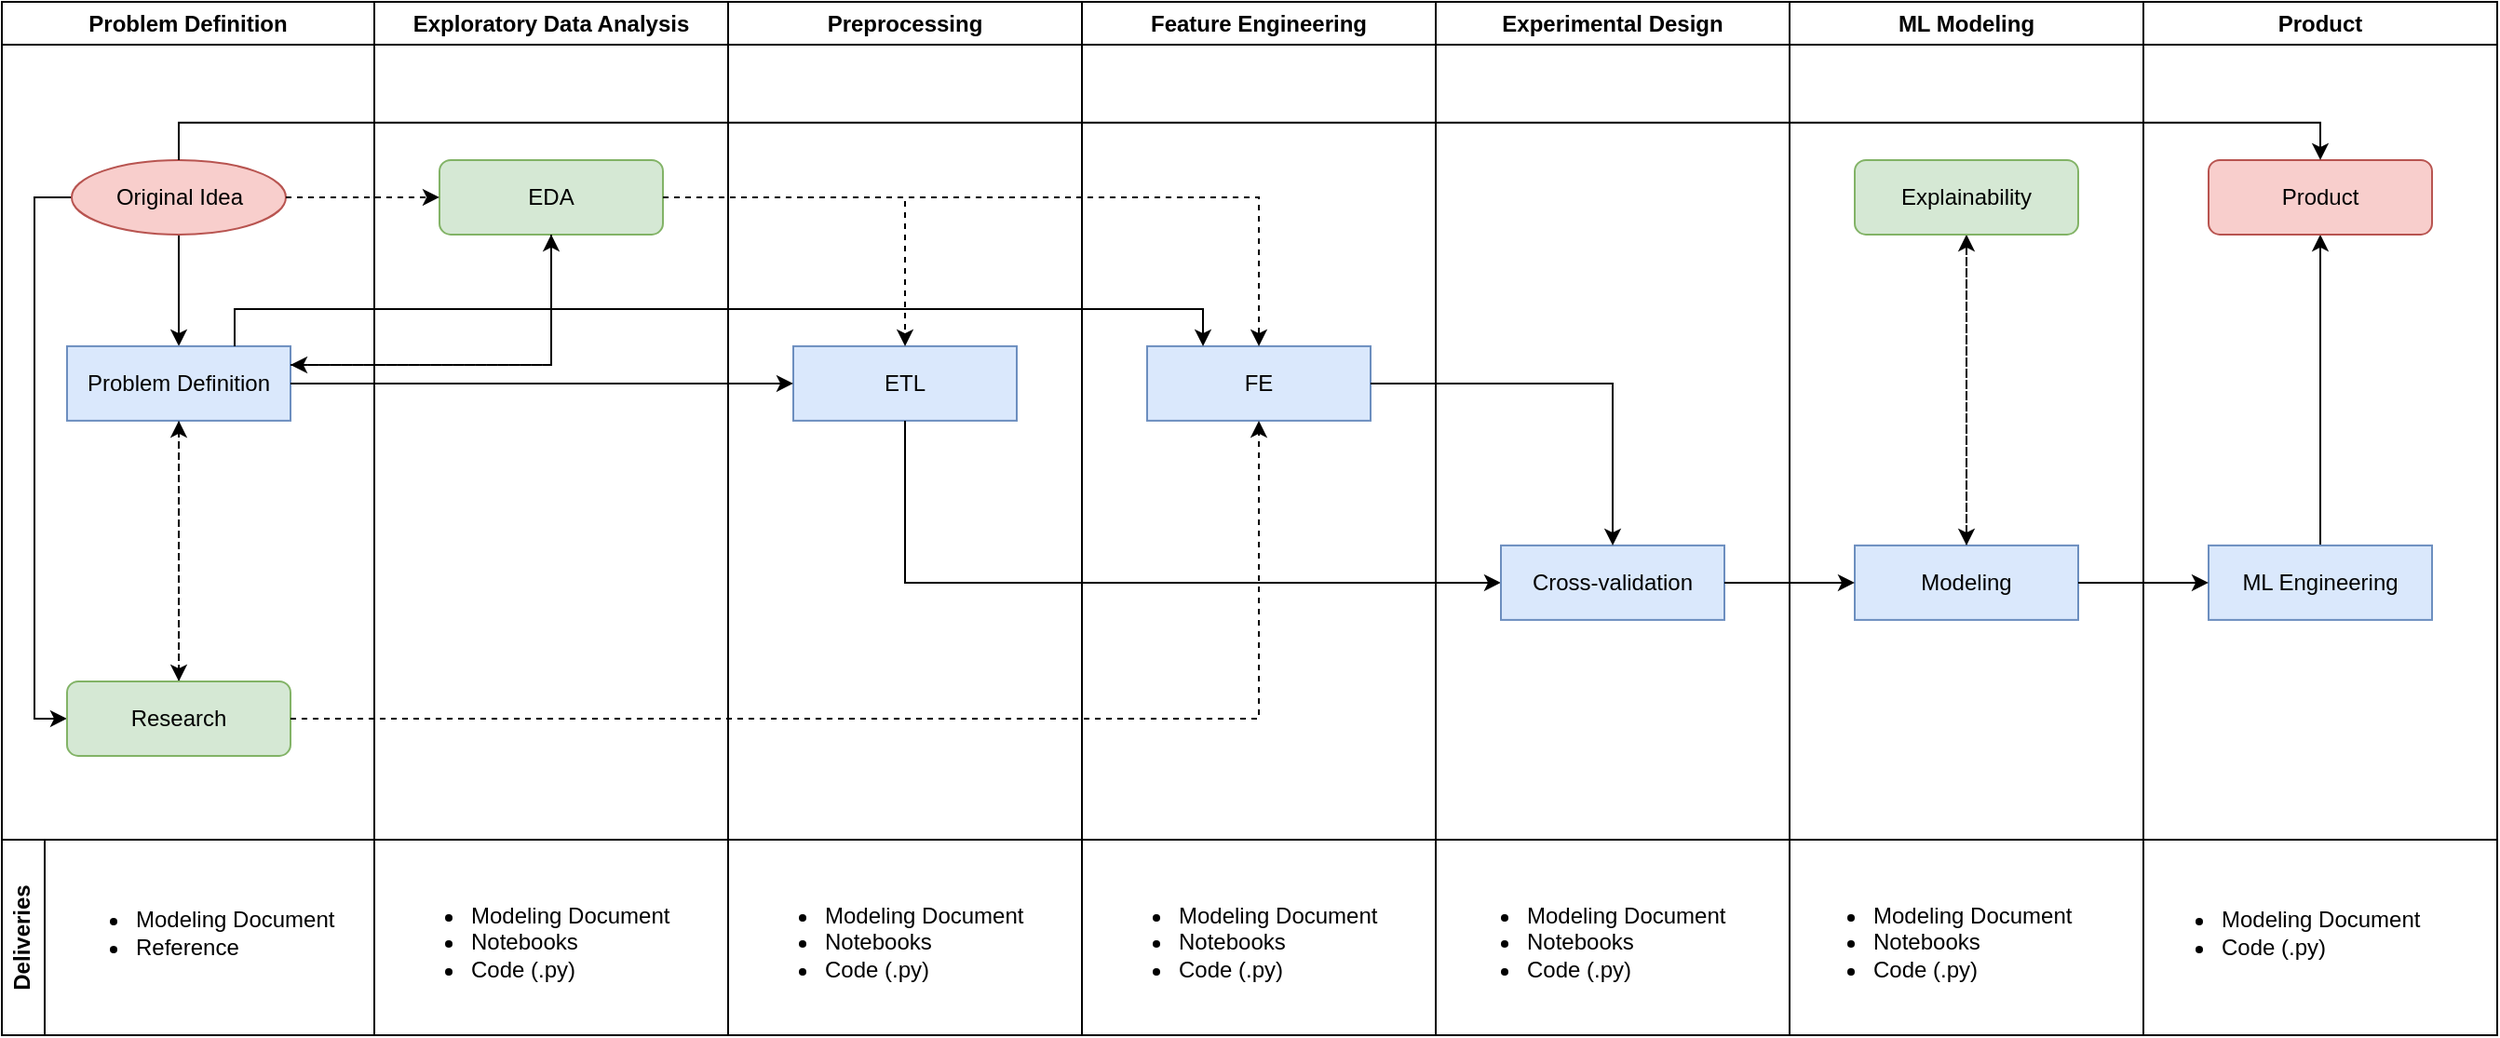 <mxfile version="21.6.8" type="device" pages="2">
  <diagram name="Page-1" id="CB_8UwVoK0R4gD6ZVuGO">
    <mxGraphModel dx="783" dy="674" grid="1" gridSize="10" guides="1" tooltips="1" connect="1" arrows="1" fold="1" page="1" pageScale="1" pageWidth="1100" pageHeight="850" math="0" shadow="0">
      <root>
        <mxCell id="0" />
        <mxCell id="1" parent="0" />
        <mxCell id="iFSqChOUb7Xngt0-Zzwx-1" value="Problem Definition" style="swimlane;whiteSpace=wrap;html=1;" parent="1" vertex="1">
          <mxGeometry x="300" y="115" width="200" height="555" as="geometry" />
        </mxCell>
        <mxCell id="iFSqChOUb7Xngt0-Zzwx-4" style="edgeStyle=orthogonalEdgeStyle;rounded=0;orthogonalLoop=1;jettySize=auto;html=1;exitX=0.5;exitY=1;exitDx=0;exitDy=0;entryX=0.5;entryY=0;entryDx=0;entryDy=0;" parent="iFSqChOUb7Xngt0-Zzwx-1" source="iFSqChOUb7Xngt0-Zzwx-2" target="iFSqChOUb7Xngt0-Zzwx-3" edge="1">
          <mxGeometry relative="1" as="geometry" />
        </mxCell>
        <mxCell id="iFSqChOUb7Xngt0-Zzwx-53" style="edgeStyle=orthogonalEdgeStyle;rounded=0;orthogonalLoop=1;jettySize=auto;html=1;exitX=0;exitY=0.5;exitDx=0;exitDy=0;entryX=0;entryY=0.5;entryDx=0;entryDy=0;" parent="iFSqChOUb7Xngt0-Zzwx-1" source="iFSqChOUb7Xngt0-Zzwx-2" target="iFSqChOUb7Xngt0-Zzwx-11" edge="1">
          <mxGeometry relative="1" as="geometry" />
        </mxCell>
        <mxCell id="iFSqChOUb7Xngt0-Zzwx-2" value="Original Idea" style="ellipse;whiteSpace=wrap;html=1;fillColor=#f8cecc;strokeColor=#b85450;" parent="iFSqChOUb7Xngt0-Zzwx-1" vertex="1">
          <mxGeometry x="37.5" y="84.95" width="115" height="40" as="geometry" />
        </mxCell>
        <mxCell id="iFSqChOUb7Xngt0-Zzwx-12" style="edgeStyle=orthogonalEdgeStyle;rounded=0;orthogonalLoop=1;jettySize=auto;html=1;entryX=0.5;entryY=0;entryDx=0;entryDy=0;strokeColor=none;dashed=1;" parent="iFSqChOUb7Xngt0-Zzwx-1" source="iFSqChOUb7Xngt0-Zzwx-3" target="iFSqChOUb7Xngt0-Zzwx-11" edge="1">
          <mxGeometry relative="1" as="geometry" />
        </mxCell>
        <mxCell id="iFSqChOUb7Xngt0-Zzwx-37" style="edgeStyle=orthogonalEdgeStyle;rounded=0;orthogonalLoop=1;jettySize=auto;html=1;exitX=0.5;exitY=1;exitDx=0;exitDy=0;entryX=0.5;entryY=0;entryDx=0;entryDy=0;dashed=1;" parent="iFSqChOUb7Xngt0-Zzwx-1" source="iFSqChOUb7Xngt0-Zzwx-3" target="iFSqChOUb7Xngt0-Zzwx-11" edge="1">
          <mxGeometry relative="1" as="geometry" />
        </mxCell>
        <mxCell id="iFSqChOUb7Xngt0-Zzwx-3" value="Problem Definition" style="rounded=0;whiteSpace=wrap;html=1;fillColor=#dae8fc;strokeColor=#6c8ebf;" parent="iFSqChOUb7Xngt0-Zzwx-1" vertex="1">
          <mxGeometry x="35" y="184.95" width="120" height="40" as="geometry" />
        </mxCell>
        <mxCell id="iFSqChOUb7Xngt0-Zzwx-38" style="edgeStyle=orthogonalEdgeStyle;rounded=0;orthogonalLoop=1;jettySize=auto;html=1;exitX=0.5;exitY=0;exitDx=0;exitDy=0;entryX=0.5;entryY=1;entryDx=0;entryDy=0;dashed=1;" parent="iFSqChOUb7Xngt0-Zzwx-1" source="iFSqChOUb7Xngt0-Zzwx-11" target="iFSqChOUb7Xngt0-Zzwx-3" edge="1">
          <mxGeometry relative="1" as="geometry" />
        </mxCell>
        <mxCell id="iFSqChOUb7Xngt0-Zzwx-11" value="Research" style="rounded=1;whiteSpace=wrap;html=1;fillColor=#d5e8d4;strokeColor=#82b366;" parent="iFSqChOUb7Xngt0-Zzwx-1" vertex="1">
          <mxGeometry x="35" y="364.95" width="120" height="40" as="geometry" />
        </mxCell>
        <mxCell id="iFSqChOUb7Xngt0-Zzwx-62" value="Deliveries" style="swimlane;horizontal=0;whiteSpace=wrap;html=1;" parent="iFSqChOUb7Xngt0-Zzwx-1" vertex="1">
          <mxGeometry y="450" width="1340" height="105" as="geometry" />
        </mxCell>
        <mxCell id="iFSqChOUb7Xngt0-Zzwx-64" value="&lt;ul&gt;&lt;li&gt;Modeling Document&lt;/li&gt;&lt;li&gt;Reference&lt;/li&gt;&lt;/ul&gt;" style="text;html=1;align=left;verticalAlign=middle;resizable=0;points=[];autosize=1;strokeColor=none;fillColor=none;" parent="iFSqChOUb7Xngt0-Zzwx-62" vertex="1">
          <mxGeometry x="30" y="15" width="170" height="70" as="geometry" />
        </mxCell>
        <mxCell id="iFSqChOUb7Xngt0-Zzwx-5" value="Exploratory Data Analysis" style="swimlane;whiteSpace=wrap;html=1;" parent="1" vertex="1">
          <mxGeometry x="500" y="115" width="190" height="555" as="geometry" />
        </mxCell>
        <mxCell id="iFSqChOUb7Xngt0-Zzwx-9" value="EDA" style="rounded=1;whiteSpace=wrap;html=1;fillColor=#d5e8d4;strokeColor=#82b366;" parent="iFSqChOUb7Xngt0-Zzwx-5" vertex="1">
          <mxGeometry x="35" y="84.95" width="120" height="40" as="geometry" />
        </mxCell>
        <mxCell id="iFSqChOUb7Xngt0-Zzwx-74" value="&lt;ul&gt;&lt;li&gt;Modeling Document&lt;/li&gt;&lt;li&gt;Notebooks&lt;/li&gt;&lt;li&gt;Code (.py)&lt;/li&gt;&lt;/ul&gt;" style="text;html=1;align=left;verticalAlign=middle;resizable=0;points=[];autosize=1;strokeColor=none;fillColor=none;" parent="iFSqChOUb7Xngt0-Zzwx-5" vertex="1">
          <mxGeometry x="10" y="465" width="170" height="80" as="geometry" />
        </mxCell>
        <mxCell id="iFSqChOUb7Xngt0-Zzwx-10" style="edgeStyle=orthogonalEdgeStyle;rounded=0;orthogonalLoop=1;jettySize=auto;html=1;exitX=1;exitY=0.5;exitDx=0;exitDy=0;entryX=0;entryY=0.5;entryDx=0;entryDy=0;dashed=1;" parent="1" source="iFSqChOUb7Xngt0-Zzwx-2" target="iFSqChOUb7Xngt0-Zzwx-9" edge="1">
          <mxGeometry relative="1" as="geometry" />
        </mxCell>
        <mxCell id="iFSqChOUb7Xngt0-Zzwx-16" value="Preprocessing" style="swimlane;whiteSpace=wrap;html=1;" parent="1" vertex="1">
          <mxGeometry x="690" y="115" width="190" height="555" as="geometry" />
        </mxCell>
        <mxCell id="iFSqChOUb7Xngt0-Zzwx-17" value="ETL" style="rounded=0;whiteSpace=wrap;html=1;fillColor=#dae8fc;strokeColor=#6c8ebf;" parent="iFSqChOUb7Xngt0-Zzwx-16" vertex="1">
          <mxGeometry x="35" y="184.95" width="120" height="40" as="geometry" />
        </mxCell>
        <mxCell id="iFSqChOUb7Xngt0-Zzwx-73" value="&lt;ul&gt;&lt;li&gt;Modeling Document&lt;/li&gt;&lt;li&gt;Notebooks&lt;/li&gt;&lt;li&gt;Code (.py)&lt;/li&gt;&lt;/ul&gt;" style="text;html=1;align=left;verticalAlign=middle;resizable=0;points=[];autosize=1;strokeColor=none;fillColor=none;" parent="iFSqChOUb7Xngt0-Zzwx-16" vertex="1">
          <mxGeometry x="10" y="465" width="170" height="80" as="geometry" />
        </mxCell>
        <mxCell id="iFSqChOUb7Xngt0-Zzwx-19" value="Feature Engineering" style="swimlane;whiteSpace=wrap;html=1;" parent="1" vertex="1">
          <mxGeometry x="880" y="115" width="190" height="555" as="geometry" />
        </mxCell>
        <mxCell id="iFSqChOUb7Xngt0-Zzwx-20" value="FE" style="rounded=0;whiteSpace=wrap;html=1;fillColor=#dae8fc;strokeColor=#6c8ebf;" parent="iFSqChOUb7Xngt0-Zzwx-19" vertex="1">
          <mxGeometry x="35" y="184.95" width="120" height="40" as="geometry" />
        </mxCell>
        <mxCell id="iFSqChOUb7Xngt0-Zzwx-72" value="&lt;ul&gt;&lt;li&gt;Modeling Document&lt;/li&gt;&lt;li&gt;Notebooks&lt;/li&gt;&lt;li&gt;Code (.py)&lt;/li&gt;&lt;/ul&gt;" style="text;html=1;align=left;verticalAlign=middle;resizable=0;points=[];autosize=1;strokeColor=none;fillColor=none;" parent="iFSqChOUb7Xngt0-Zzwx-19" vertex="1">
          <mxGeometry x="10" y="465" width="170" height="80" as="geometry" />
        </mxCell>
        <mxCell id="iFSqChOUb7Xngt0-Zzwx-21" style="edgeStyle=orthogonalEdgeStyle;rounded=0;orthogonalLoop=1;jettySize=auto;html=1;exitX=1;exitY=0.5;exitDx=0;exitDy=0;entryX=0.5;entryY=0;entryDx=0;entryDy=0;dashed=1;" parent="1" source="iFSqChOUb7Xngt0-Zzwx-9" target="iFSqChOUb7Xngt0-Zzwx-20" edge="1">
          <mxGeometry relative="1" as="geometry" />
        </mxCell>
        <mxCell id="iFSqChOUb7Xngt0-Zzwx-23" value="ML Modeling" style="swimlane;whiteSpace=wrap;html=1;" parent="1" vertex="1">
          <mxGeometry x="1260" y="115" width="190" height="555" as="geometry" />
        </mxCell>
        <mxCell id="iFSqChOUb7Xngt0-Zzwx-60" style="edgeStyle=orthogonalEdgeStyle;rounded=0;orthogonalLoop=1;jettySize=auto;html=1;exitX=0.5;exitY=0;exitDx=0;exitDy=0;dashed=1;" parent="iFSqChOUb7Xngt0-Zzwx-23" source="iFSqChOUb7Xngt0-Zzwx-24" target="iFSqChOUb7Xngt0-Zzwx-59" edge="1">
          <mxGeometry relative="1" as="geometry" />
        </mxCell>
        <mxCell id="iFSqChOUb7Xngt0-Zzwx-24" value="Modeling" style="rounded=0;whiteSpace=wrap;html=1;fillColor=#dae8fc;strokeColor=#6c8ebf;" parent="iFSqChOUb7Xngt0-Zzwx-23" vertex="1">
          <mxGeometry x="35" y="291.95" width="120" height="40" as="geometry" />
        </mxCell>
        <mxCell id="iFSqChOUb7Xngt0-Zzwx-61" style="edgeStyle=orthogonalEdgeStyle;rounded=0;orthogonalLoop=1;jettySize=auto;html=1;exitX=0.5;exitY=1;exitDx=0;exitDy=0;entryX=0.5;entryY=0;entryDx=0;entryDy=0;dashed=1;" parent="iFSqChOUb7Xngt0-Zzwx-23" source="iFSqChOUb7Xngt0-Zzwx-59" target="iFSqChOUb7Xngt0-Zzwx-24" edge="1">
          <mxGeometry relative="1" as="geometry" />
        </mxCell>
        <mxCell id="iFSqChOUb7Xngt0-Zzwx-59" value="Explainability" style="rounded=1;whiteSpace=wrap;html=1;fillColor=#d5e8d4;strokeColor=#82b366;" parent="iFSqChOUb7Xngt0-Zzwx-23" vertex="1">
          <mxGeometry x="35" y="84.95" width="120" height="40" as="geometry" />
        </mxCell>
        <mxCell id="iFSqChOUb7Xngt0-Zzwx-71" value="&lt;ul&gt;&lt;li&gt;Modeling Document&lt;/li&gt;&lt;li&gt;Notebooks&lt;/li&gt;&lt;li&gt;Code (.py)&lt;/li&gt;&lt;/ul&gt;" style="text;html=1;align=left;verticalAlign=middle;resizable=0;points=[];autosize=1;strokeColor=none;fillColor=none;" parent="iFSqChOUb7Xngt0-Zzwx-23" vertex="1">
          <mxGeometry x="3" y="465" width="170" height="80" as="geometry" />
        </mxCell>
        <mxCell id="iFSqChOUb7Xngt0-Zzwx-28" value="Product" style="swimlane;whiteSpace=wrap;html=1;" parent="1" vertex="1">
          <mxGeometry x="1450" y="115" width="190" height="555" as="geometry" />
        </mxCell>
        <mxCell id="iFSqChOUb7Xngt0-Zzwx-50" style="edgeStyle=orthogonalEdgeStyle;rounded=0;orthogonalLoop=1;jettySize=auto;html=1;exitX=0.5;exitY=0;exitDx=0;exitDy=0;entryX=0.5;entryY=1;entryDx=0;entryDy=0;" parent="iFSqChOUb7Xngt0-Zzwx-28" source="iFSqChOUb7Xngt0-Zzwx-29" target="iFSqChOUb7Xngt0-Zzwx-34" edge="1">
          <mxGeometry relative="1" as="geometry" />
        </mxCell>
        <mxCell id="iFSqChOUb7Xngt0-Zzwx-29" value="ML Engineering" style="rounded=0;whiteSpace=wrap;html=1;fillColor=#dae8fc;strokeColor=#6c8ebf;" parent="iFSqChOUb7Xngt0-Zzwx-28" vertex="1">
          <mxGeometry x="35" y="291.95" width="120" height="40" as="geometry" />
        </mxCell>
        <mxCell id="iFSqChOUb7Xngt0-Zzwx-34" value="Product" style="rounded=1;whiteSpace=wrap;html=1;fillColor=#f8cecc;strokeColor=#b85450;" parent="iFSqChOUb7Xngt0-Zzwx-28" vertex="1">
          <mxGeometry x="35" y="84.95" width="120" height="40" as="geometry" />
        </mxCell>
        <mxCell id="iFSqChOUb7Xngt0-Zzwx-70" value="&lt;ul&gt;&lt;li&gt;Modeling Document&lt;/li&gt;&lt;li&gt;Code (.py)&lt;/li&gt;&lt;/ul&gt;" style="text;html=1;align=left;verticalAlign=middle;resizable=0;points=[];autosize=1;strokeColor=none;fillColor=none;" parent="iFSqChOUb7Xngt0-Zzwx-28" vertex="1">
          <mxGeometry y="465" width="170" height="70" as="geometry" />
        </mxCell>
        <mxCell id="iFSqChOUb7Xngt0-Zzwx-31" style="edgeStyle=orthogonalEdgeStyle;rounded=0;orthogonalLoop=1;jettySize=auto;html=1;exitX=1;exitY=0.5;exitDx=0;exitDy=0;entryX=0;entryY=0.5;entryDx=0;entryDy=0;" parent="1" source="iFSqChOUb7Xngt0-Zzwx-24" target="iFSqChOUb7Xngt0-Zzwx-29" edge="1">
          <mxGeometry relative="1" as="geometry" />
        </mxCell>
        <mxCell id="iFSqChOUb7Xngt0-Zzwx-39" style="edgeStyle=orthogonalEdgeStyle;rounded=0;orthogonalLoop=1;jettySize=auto;html=1;exitX=0.5;exitY=1;exitDx=0;exitDy=0;entryX=1;entryY=0.25;entryDx=0;entryDy=0;dashed=1;" parent="1" source="iFSqChOUb7Xngt0-Zzwx-9" target="iFSqChOUb7Xngt0-Zzwx-3" edge="1">
          <mxGeometry relative="1" as="geometry" />
        </mxCell>
        <mxCell id="iFSqChOUb7Xngt0-Zzwx-40" style="edgeStyle=orthogonalEdgeStyle;rounded=0;orthogonalLoop=1;jettySize=auto;html=1;exitX=1;exitY=0.25;exitDx=0;exitDy=0;entryX=0.5;entryY=1;entryDx=0;entryDy=0;dashed=1;" parent="1" source="iFSqChOUb7Xngt0-Zzwx-3" target="iFSqChOUb7Xngt0-Zzwx-9" edge="1">
          <mxGeometry relative="1" as="geometry" />
        </mxCell>
        <mxCell id="iFSqChOUb7Xngt0-Zzwx-43" style="edgeStyle=orthogonalEdgeStyle;rounded=0;orthogonalLoop=1;jettySize=auto;html=1;entryX=0.5;entryY=1;entryDx=0;entryDy=0;dashed=1;" parent="1" source="iFSqChOUb7Xngt0-Zzwx-11" target="iFSqChOUb7Xngt0-Zzwx-20" edge="1">
          <mxGeometry relative="1" as="geometry" />
        </mxCell>
        <mxCell id="iFSqChOUb7Xngt0-Zzwx-44" style="edgeStyle=orthogonalEdgeStyle;rounded=0;orthogonalLoop=1;jettySize=auto;html=1;exitX=0.5;exitY=0;exitDx=0;exitDy=0;entryX=0.5;entryY=0;entryDx=0;entryDy=0;" parent="1" source="iFSqChOUb7Xngt0-Zzwx-2" target="iFSqChOUb7Xngt0-Zzwx-34" edge="1">
          <mxGeometry relative="1" as="geometry" />
        </mxCell>
        <mxCell id="iFSqChOUb7Xngt0-Zzwx-46" style="edgeStyle=orthogonalEdgeStyle;rounded=0;orthogonalLoop=1;jettySize=auto;html=1;exitX=1;exitY=0.5;exitDx=0;exitDy=0;dashed=1;" parent="1" source="iFSqChOUb7Xngt0-Zzwx-9" target="iFSqChOUb7Xngt0-Zzwx-17" edge="1">
          <mxGeometry relative="1" as="geometry" />
        </mxCell>
        <mxCell id="iFSqChOUb7Xngt0-Zzwx-49" style="edgeStyle=orthogonalEdgeStyle;rounded=0;orthogonalLoop=1;jettySize=auto;html=1;exitX=0.5;exitY=1;exitDx=0;exitDy=0;entryX=0;entryY=0.5;entryDx=0;entryDy=0;" parent="1" source="iFSqChOUb7Xngt0-Zzwx-17" target="iFSqChOUb7Xngt0-Zzwx-55" edge="1">
          <mxGeometry relative="1" as="geometry" />
        </mxCell>
        <mxCell id="iFSqChOUb7Xngt0-Zzwx-51" style="edgeStyle=orthogonalEdgeStyle;rounded=0;orthogonalLoop=1;jettySize=auto;html=1;exitX=1;exitY=0.5;exitDx=0;exitDy=0;" parent="1" source="iFSqChOUb7Xngt0-Zzwx-3" target="iFSqChOUb7Xngt0-Zzwx-17" edge="1">
          <mxGeometry relative="1" as="geometry" />
        </mxCell>
        <mxCell id="iFSqChOUb7Xngt0-Zzwx-52" style="edgeStyle=orthogonalEdgeStyle;rounded=0;orthogonalLoop=1;jettySize=auto;html=1;exitX=0.75;exitY=0;exitDx=0;exitDy=0;entryX=0.25;entryY=0;entryDx=0;entryDy=0;" parent="1" source="iFSqChOUb7Xngt0-Zzwx-3" target="iFSqChOUb7Xngt0-Zzwx-20" edge="1">
          <mxGeometry relative="1" as="geometry" />
        </mxCell>
        <mxCell id="iFSqChOUb7Xngt0-Zzwx-54" value="Experimental Design" style="swimlane;whiteSpace=wrap;html=1;" parent="1" vertex="1">
          <mxGeometry x="1070" y="115" width="190" height="555" as="geometry" />
        </mxCell>
        <mxCell id="iFSqChOUb7Xngt0-Zzwx-55" value="Cross-validation" style="rounded=0;whiteSpace=wrap;html=1;fillColor=#dae8fc;strokeColor=#6c8ebf;" parent="iFSqChOUb7Xngt0-Zzwx-54" vertex="1">
          <mxGeometry x="35" y="291.95" width="120" height="40" as="geometry" />
        </mxCell>
        <mxCell id="iFSqChOUb7Xngt0-Zzwx-68" value="&lt;ul&gt;&lt;li&gt;Modeling Document&lt;/li&gt;&lt;li&gt;Notebooks&lt;/li&gt;&lt;li&gt;Code (.py)&lt;/li&gt;&lt;/ul&gt;" style="text;html=1;align=left;verticalAlign=middle;resizable=0;points=[];autosize=1;strokeColor=none;fillColor=none;" parent="iFSqChOUb7Xngt0-Zzwx-54" vertex="1">
          <mxGeometry x="7" y="465" width="170" height="80" as="geometry" />
        </mxCell>
        <mxCell id="iFSqChOUb7Xngt0-Zzwx-57" style="edgeStyle=orthogonalEdgeStyle;rounded=0;orthogonalLoop=1;jettySize=auto;html=1;exitX=1;exitY=0.5;exitDx=0;exitDy=0;" parent="1" source="iFSqChOUb7Xngt0-Zzwx-20" target="iFSqChOUb7Xngt0-Zzwx-55" edge="1">
          <mxGeometry relative="1" as="geometry" />
        </mxCell>
        <mxCell id="iFSqChOUb7Xngt0-Zzwx-58" style="edgeStyle=orthogonalEdgeStyle;rounded=0;orthogonalLoop=1;jettySize=auto;html=1;exitX=1;exitY=0.5;exitDx=0;exitDy=0;entryX=0;entryY=0.5;entryDx=0;entryDy=0;" parent="1" source="iFSqChOUb7Xngt0-Zzwx-55" target="iFSqChOUb7Xngt0-Zzwx-24" edge="1">
          <mxGeometry relative="1" as="geometry" />
        </mxCell>
      </root>
    </mxGraphModel>
  </diagram>
  <diagram id="WIXi60NWAZNiJofiDpqk" name="Page-2">
    <mxGraphModel dx="1366" dy="864" grid="1" gridSize="10" guides="1" tooltips="1" connect="1" arrows="1" fold="1" page="1" pageScale="1" pageWidth="1100" pageHeight="850" math="0" shadow="0">
      <root>
        <mxCell id="0" />
        <mxCell id="1" parent="0" />
      </root>
    </mxGraphModel>
  </diagram>
</mxfile>
